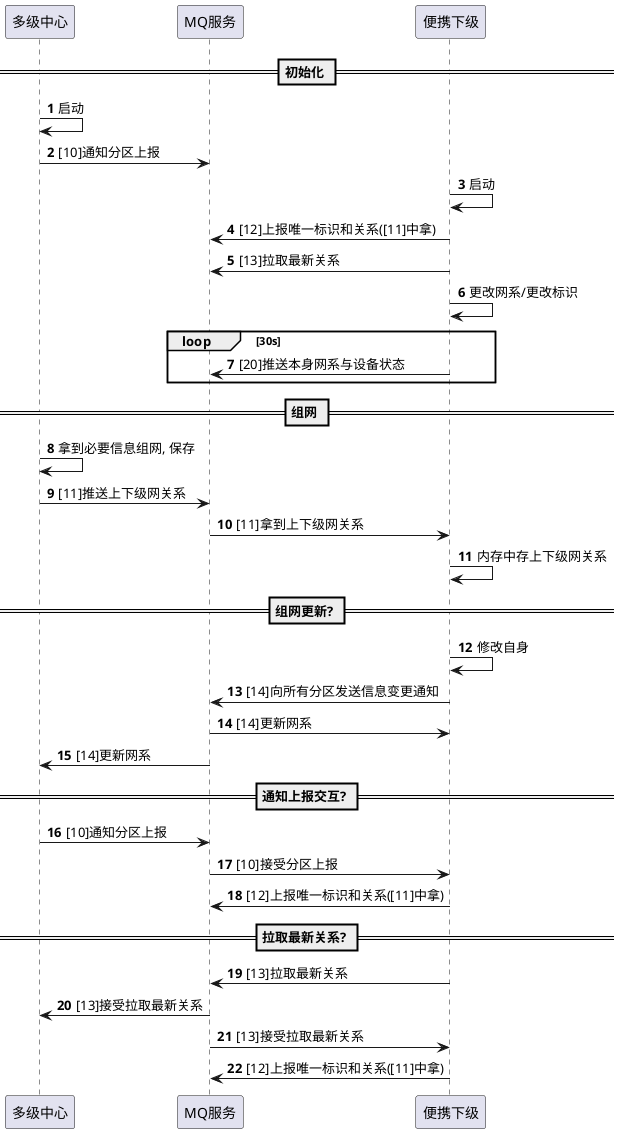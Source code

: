 @startuml
autonumber

participant 多级中心
participant MQ服务
participant 便携下级

== 初始化 ==
多级中心 -> 多级中心: 启动
多级中心 -> MQ服务: [10]通知分区上报

便携下级 -> 便携下级: 启动
便携下级 -> MQ服务: [12]上报唯一标识和关系([11]中拿)
便携下级 -> MQ服务: [13]拉取最新关系
便携下级 -> 便携下级: 更改网系/更改标识
loop 30s
便携下级 -> MQ服务: [20]推送本身网系与设备状态
end loop

== 组网 ==
多级中心 -> 多级中心: 拿到必要信息组网, 保存
多级中心 -> MQ服务: [11]推送上下级网关系
MQ服务 -> 便携下级: [11]拿到上下级网关系
便携下级 -> 便携下级: 内存中存上下级网关系

== 组网更新? ==
便携下级 -> 便携下级: 修改自身
便携下级 -> MQ服务: [14]向所有分区发送信息变更通知
MQ服务 -> 便携下级: [14]更新网系
MQ服务 -> 多级中心: [14]更新网系

== 通知上报交互? ==
多级中心 -> MQ服务: [10]通知分区上报
MQ服务 -> 便携下级: [10]接受分区上报
便携下级 -> MQ服务: [12]上报唯一标识和关系([11]中拿)

== 拉取最新关系? ==
便携下级 -> MQ服务: [13]拉取最新关系
MQ服务 -> 多级中心: [13]接受拉取最新关系
MQ服务 -> 便携下级: [13]接受拉取最新关系
便携下级 -> MQ服务: [12]上报唯一标识和关系([11]中拿)
@endmul

